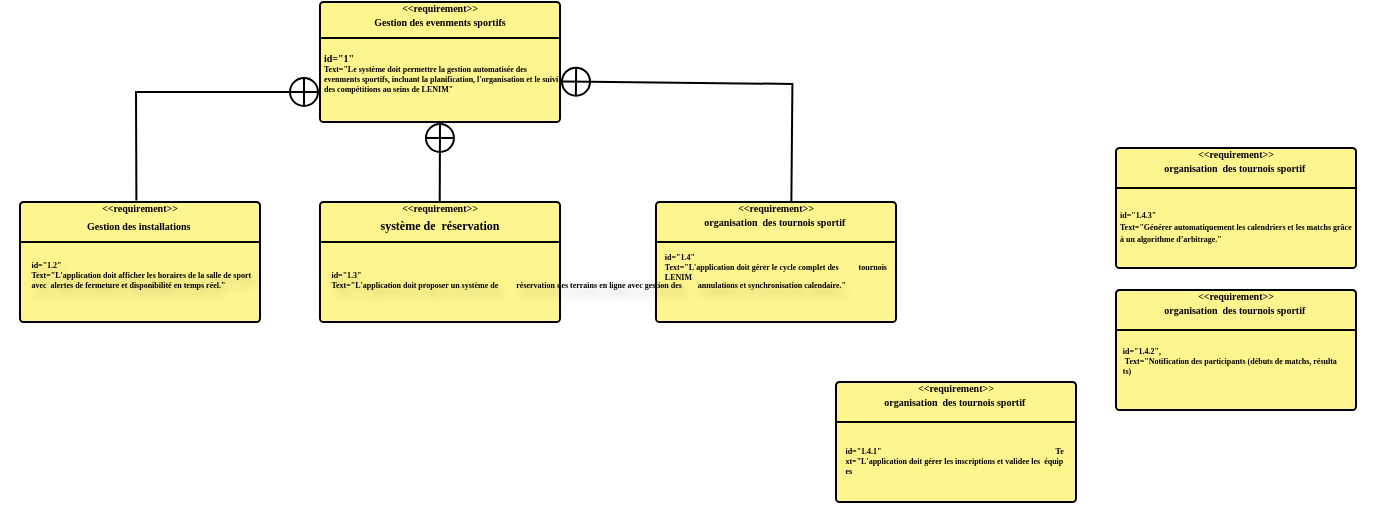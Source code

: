 <mxfile version="26.2.6">
  <diagram id="C5RBs43oDa-KdzZeNtuy" name="Page-1">
    <mxGraphModel dx="500" dy="240" grid="1" gridSize="10" guides="1" tooltips="1" connect="1" arrows="1" fold="1" page="1" pageScale="1" pageWidth="827" pageHeight="1169" math="0" shadow="0">
      <root>
        <mxCell id="WIyWlLk6GJQsqaUBKTNV-0" />
        <mxCell id="WIyWlLk6GJQsqaUBKTNV-1" parent="WIyWlLk6GJQsqaUBKTNV-0" />
        <mxCell id="aKO-nOTtExuXH8D4YMzO-0" value="" style="rounded=1;whiteSpace=wrap;html=1;arcSize=3;strokeColor=default;fillColor=#FFF58E;" vertex="1" parent="WIyWlLk6GJQsqaUBKTNV-1">
          <mxGeometry x="322" y="60" width="120" height="60" as="geometry" />
        </mxCell>
        <mxCell id="aKO-nOTtExuXH8D4YMzO-1" value="" style="endArrow=none;html=1;rounded=0;exitX=0;exitY=0.25;exitDx=0;exitDy=0;entryX=1;entryY=0.25;entryDx=0;entryDy=0;" edge="1" parent="WIyWlLk6GJQsqaUBKTNV-1">
          <mxGeometry width="50" height="50" relative="1" as="geometry">
            <mxPoint x="322.0" y="78" as="sourcePoint" />
            <mxPoint x="442" y="78" as="targetPoint" />
          </mxGeometry>
        </mxCell>
        <UserObject label="&lt;span data-lucid-content=&quot;{&amp;quot;t&amp;quot;:&amp;quot;&lt;&lt;requirement&gt;&gt;&amp;quot;,&amp;quot;m&amp;quot;:[{&amp;quot;s&amp;quot;:0,&amp;quot;n&amp;quot;:&amp;quot;b&amp;quot;,&amp;quot;v&amp;quot;:true,&amp;quot;e&amp;quot;:15},{&amp;quot;s&amp;quot;:0,&amp;quot;n&amp;quot;:&amp;quot;f&amp;quot;,&amp;quot;v&amp;quot;:&amp;quot;Gentium Basic&amp;quot;,&amp;quot;e&amp;quot;:15},{&amp;quot;s&amp;quot;:0,&amp;quot;n&amp;quot;:&amp;quot;fc&amp;quot;,&amp;quot;v&amp;quot;:&amp;quot;Bold&amp;quot;,&amp;quot;e&amp;quot;:15},{&amp;quot;s&amp;quot;:0,&amp;quot;n&amp;quot;:&amp;quot;fid&amp;quot;,&amp;quot;v&amp;quot;:653,&amp;quot;e&amp;quot;:15},{&amp;quot;s&amp;quot;:0,&amp;quot;n&amp;quot;:&amp;quot;fsp&amp;quot;,&amp;quot;v&amp;quot;:&amp;quot;ss_presetShapeStyle1_textStyle&amp;quot;,&amp;quot;e&amp;quot;:15},{&amp;quot;s&amp;quot;:0,&amp;quot;n&amp;quot;:&amp;quot;s&amp;quot;,&amp;quot;v&amp;quot;:8.889,&amp;quot;e&amp;quot;:15}]}&quot; data-lucid-type=&quot;application/vnd.lucid.text&quot;&gt;&lt;span style=&quot;font-weight: bold;&quot;&gt;&amp;lt;&amp;lt;requirement&amp;gt;&amp;gt;&lt;/span&gt;&lt;/span&gt;" id="aKO-nOTtExuXH8D4YMzO-2">
          <mxCell style="text;whiteSpace=wrap;html=1;fontFamily=Georgia;verticalAlign=middle;align=center;fontSize=5;" vertex="1" parent="WIyWlLk6GJQsqaUBKTNV-1">
            <mxGeometry x="352" y="63" width="60" as="geometry" />
          </mxCell>
        </UserObject>
        <UserObject label="&lt;span data-lucid-content=&quot;{&amp;quot;t&amp;quot;:&amp;quot;Gestion des evenments  sportifs&amp;quot;,&amp;quot;m&amp;quot;:[{&amp;quot;s&amp;quot;:0,&amp;quot;n&amp;quot;:&amp;quot;fc&amp;quot;,&amp;quot;v&amp;quot;:&amp;quot;Bold&amp;quot;,&amp;quot;e&amp;quot;:31},{&amp;quot;s&amp;quot;:0,&amp;quot;n&amp;quot;:&amp;quot;fid&amp;quot;,&amp;quot;v&amp;quot;:653,&amp;quot;e&amp;quot;:31},{&amp;quot;s&amp;quot;:0,&amp;quot;n&amp;quot;:&amp;quot;fsp&amp;quot;,&amp;quot;v&amp;quot;:&amp;quot;ss_presetShapeStyle1_textStyle&amp;quot;,&amp;quot;e&amp;quot;:31},{&amp;quot;s&amp;quot;:0,&amp;quot;n&amp;quot;:&amp;quot;b&amp;quot;,&amp;quot;v&amp;quot;:true,&amp;quot;e&amp;quot;:31},{&amp;quot;s&amp;quot;:0,&amp;quot;n&amp;quot;:&amp;quot;f&amp;quot;,&amp;quot;v&amp;quot;:&amp;quot;Gentium Basic&amp;quot;,&amp;quot;e&amp;quot;:31},{&amp;quot;s&amp;quot;:0,&amp;quot;n&amp;quot;:&amp;quot;s&amp;quot;,&amp;quot;v&amp;quot;:8.889,&amp;quot;e&amp;quot;:31},{&amp;quot;s&amp;quot;:0,&amp;quot;n&amp;quot;:&amp;quot;c&amp;quot;,&amp;quot;v&amp;quot;:&amp;quot;#000000ff&amp;quot;,&amp;quot;e&amp;quot;:12},{&amp;quot;s&amp;quot;:22,&amp;quot;n&amp;quot;:&amp;quot;c&amp;quot;,&amp;quot;v&amp;quot;:&amp;quot;#000000ff&amp;quot;,&amp;quot;e&amp;quot;:31}]}&quot; data-lucid-type=&quot;application/vnd.lucid.text&quot;&gt;&lt;span style=&quot;font-weight: bold;&quot;&gt;Gestion des &lt;/span&gt;&lt;span style=&quot;font-weight: bold;&quot;&gt;evenments &lt;/span&gt;&lt;span style=&quot;font-weight: bold;&quot;&gt; sportifs&lt;/span&gt;&lt;/span&gt;" id="aKO-nOTtExuXH8D4YMzO-3">
          <mxCell style="text;whiteSpace=wrap;html=1;fontFamily=Georgia;verticalAlign=middle;align=center;fontSize=5;" vertex="1" parent="WIyWlLk6GJQsqaUBKTNV-1">
            <mxGeometry x="322" y="70" width="120" as="geometry" />
          </mxCell>
        </UserObject>
        <UserObject label="&lt;div&gt;&lt;span data-lucid-content=&quot;{&amp;quot;t&amp;quot;:&amp;quot;Text=\&amp;quot;Le système doit permettre la gestion automatisée des evenments sportifs, incluant la planification, l&#39;organisation et le suivi des compétitions au seins de LENIM\&amp;quot;&amp;quot;,&amp;quot;m&amp;quot;:[{&amp;quot;s&amp;quot;:0,&amp;quot;n&amp;quot;:&amp;quot;a&amp;quot;,&amp;quot;v&amp;quot;:&amp;quot;left&amp;quot;},{&amp;quot;s&amp;quot;:0,&amp;quot;n&amp;quot;:&amp;quot;s&amp;quot;,&amp;quot;v&amp;quot;:6.667,&amp;quot;e&amp;quot;:168},{&amp;quot;s&amp;quot;:0,&amp;quot;n&amp;quot;:&amp;quot;fc&amp;quot;,&amp;quot;v&amp;quot;:&amp;quot;Bold&amp;quot;,&amp;quot;e&amp;quot;:168},{&amp;quot;s&amp;quot;:0,&amp;quot;n&amp;quot;:&amp;quot;f&amp;quot;,&amp;quot;v&amp;quot;:&amp;quot;Bergamo Std&amp;quot;,&amp;quot;e&amp;quot;:168},{&amp;quot;s&amp;quot;:0,&amp;quot;n&amp;quot;:&amp;quot;b&amp;quot;,&amp;quot;v&amp;quot;:true,&amp;quot;e&amp;quot;:168},{&amp;quot;s&amp;quot;:0,&amp;quot;n&amp;quot;:&amp;quot;fid&amp;quot;,&amp;quot;v&amp;quot;:219,&amp;quot;e&amp;quot;:168}]}&quot; data-lucid-type=&quot;application/vnd.lucid.text&quot;&gt;&lt;font style=&quot;font-size: 5px;&quot;&gt;&lt;span style=&quot;&quot; data-lucid-content=&quot;{&amp;quot;t&amp;quot;:&amp;quot;id=\&amp;quot;1\&amp;quot;&amp;quot;,&amp;quot;m&amp;quot;:[{&amp;quot;s&amp;quot;:0,&amp;quot;n&amp;quot;:&amp;quot;a&amp;quot;,&amp;quot;v&amp;quot;:&amp;quot;left&amp;quot;},{&amp;quot;s&amp;quot;:0,&amp;quot;n&amp;quot;:&amp;quot;b&amp;quot;,&amp;quot;v&amp;quot;:true,&amp;quot;e&amp;quot;:6},{&amp;quot;s&amp;quot;:0,&amp;quot;n&amp;quot;:&amp;quot;f&amp;quot;,&amp;quot;v&amp;quot;:&amp;quot;Gentium Basic&amp;quot;,&amp;quot;e&amp;quot;:6},{&amp;quot;s&amp;quot;:0,&amp;quot;n&amp;quot;:&amp;quot;fc&amp;quot;,&amp;quot;v&amp;quot;:&amp;quot;Bold&amp;quot;,&amp;quot;e&amp;quot;:6},{&amp;quot;s&amp;quot;:0,&amp;quot;n&amp;quot;:&amp;quot;fid&amp;quot;,&amp;quot;v&amp;quot;:653,&amp;quot;e&amp;quot;:6},{&amp;quot;s&amp;quot;:0,&amp;quot;n&amp;quot;:&amp;quot;fsp&amp;quot;,&amp;quot;v&amp;quot;:&amp;quot;ss_presetShapeStyle1_textStyle&amp;quot;,&amp;quot;e&amp;quot;:6},{&amp;quot;s&amp;quot;:0,&amp;quot;n&amp;quot;:&amp;quot;s&amp;quot;,&amp;quot;v&amp;quot;:6.667,&amp;quot;e&amp;quot;:6}]}&quot; data-lucid-type=&quot;application/vnd.lucid.text&quot;&gt;&lt;span style=&quot;font-weight: bold;&quot;&gt;&lt;font style=&quot;&quot;&gt;id=&quot;1&quot;&lt;/font&gt;&lt;/span&gt;&lt;/span&gt;&lt;span style=&quot;font-weight: bold;&quot;&gt;&lt;/span&gt;&lt;/font&gt;&lt;/span&gt;&lt;/div&gt;&lt;span data-lucid-content=&quot;{&amp;quot;t&amp;quot;:&amp;quot;Text=\&amp;quot;Le système doit permettre la gestion automatisée des evenments sportifs, incluant la planification, l&#39;organisation et le suivi des compétitions au seins de LENIM\&amp;quot;&amp;quot;,&amp;quot;m&amp;quot;:[{&amp;quot;s&amp;quot;:0,&amp;quot;n&amp;quot;:&amp;quot;a&amp;quot;,&amp;quot;v&amp;quot;:&amp;quot;left&amp;quot;},{&amp;quot;s&amp;quot;:0,&amp;quot;n&amp;quot;:&amp;quot;s&amp;quot;,&amp;quot;v&amp;quot;:6.667,&amp;quot;e&amp;quot;:168},{&amp;quot;s&amp;quot;:0,&amp;quot;n&amp;quot;:&amp;quot;fc&amp;quot;,&amp;quot;v&amp;quot;:&amp;quot;Bold&amp;quot;,&amp;quot;e&amp;quot;:168},{&amp;quot;s&amp;quot;:0,&amp;quot;n&amp;quot;:&amp;quot;f&amp;quot;,&amp;quot;v&amp;quot;:&amp;quot;Bergamo Std&amp;quot;,&amp;quot;e&amp;quot;:168},{&amp;quot;s&amp;quot;:0,&amp;quot;n&amp;quot;:&amp;quot;b&amp;quot;,&amp;quot;v&amp;quot;:true,&amp;quot;e&amp;quot;:168},{&amp;quot;s&amp;quot;:0,&amp;quot;n&amp;quot;:&amp;quot;fid&amp;quot;,&amp;quot;v&amp;quot;:219,&amp;quot;e&amp;quot;:168}]}&quot; data-lucid-type=&quot;application/vnd.lucid.text&quot;&gt;&lt;span style=&quot;font-weight: bold;&quot;&gt;Text=&quot;Le système doit permettre la gestion automatisée des evenments sportifs, incluant la planification, l&#39;organisation et le suivi des compétitions au seins de LENIM&quot;&lt;/span&gt;&lt;/span&gt;" id="aKO-nOTtExuXH8D4YMzO-4">
          <mxCell style="text;whiteSpace=wrap;html=1;fontFamily=Georgia;verticalAlign=middle;align=left;fontSize=4;" vertex="1" parent="WIyWlLk6GJQsqaUBKTNV-1">
            <mxGeometry x="322" y="96" width="120" as="geometry" />
          </mxCell>
        </UserObject>
        <mxCell id="aKO-nOTtExuXH8D4YMzO-30" value="" style="endArrow=none;html=1;rounded=0;exitX=0;exitY=0.25;exitDx=0;exitDy=0;entryX=1;entryY=0.25;entryDx=0;entryDy=0;" edge="1" parent="WIyWlLk6GJQsqaUBKTNV-1">
          <mxGeometry width="50" height="50" relative="1" as="geometry">
            <mxPoint x="490" y="178" as="sourcePoint" />
            <mxPoint x="610" y="178" as="targetPoint" />
          </mxGeometry>
        </mxCell>
        <mxCell id="aKO-nOTtExuXH8D4YMzO-31" value="" style="rounded=1;whiteSpace=wrap;html=1;arcSize=3;strokeColor=default;fillColor=#FFF58E;" vertex="1" parent="WIyWlLk6GJQsqaUBKTNV-1">
          <mxGeometry x="490" y="160" width="120" height="60" as="geometry" />
        </mxCell>
        <UserObject label="&lt;span data-lucid-content=&quot;{&amp;quot;t&amp;quot;:&amp;quot;&lt;&lt;requirement&gt;&gt;&amp;quot;,&amp;quot;m&amp;quot;:[{&amp;quot;s&amp;quot;:0,&amp;quot;n&amp;quot;:&amp;quot;b&amp;quot;,&amp;quot;v&amp;quot;:true,&amp;quot;e&amp;quot;:15},{&amp;quot;s&amp;quot;:0,&amp;quot;n&amp;quot;:&amp;quot;f&amp;quot;,&amp;quot;v&amp;quot;:&amp;quot;Gentium Basic&amp;quot;,&amp;quot;e&amp;quot;:15},{&amp;quot;s&amp;quot;:0,&amp;quot;n&amp;quot;:&amp;quot;fc&amp;quot;,&amp;quot;v&amp;quot;:&amp;quot;Bold&amp;quot;,&amp;quot;e&amp;quot;:15},{&amp;quot;s&amp;quot;:0,&amp;quot;n&amp;quot;:&amp;quot;fid&amp;quot;,&amp;quot;v&amp;quot;:653,&amp;quot;e&amp;quot;:15},{&amp;quot;s&amp;quot;:0,&amp;quot;n&amp;quot;:&amp;quot;fsp&amp;quot;,&amp;quot;v&amp;quot;:&amp;quot;ss_presetShapeStyle1_textStyle&amp;quot;,&amp;quot;e&amp;quot;:15},{&amp;quot;s&amp;quot;:0,&amp;quot;n&amp;quot;:&amp;quot;s&amp;quot;,&amp;quot;v&amp;quot;:8.889,&amp;quot;e&amp;quot;:15}]}&quot; data-lucid-type=&quot;application/vnd.lucid.text&quot;&gt;&lt;span style=&quot;font-weight: bold;&quot;&gt;&amp;lt;&amp;lt;requirement&amp;gt;&amp;gt;&lt;/span&gt;&lt;/span&gt;" id="aKO-nOTtExuXH8D4YMzO-32">
          <mxCell style="text;whiteSpace=wrap;html=1;fontFamily=Georgia;verticalAlign=middle;align=center;fontSize=5;" vertex="1" parent="WIyWlLk6GJQsqaUBKTNV-1">
            <mxGeometry x="520" y="163" width="60" as="geometry" />
          </mxCell>
        </UserObject>
        <UserObject label="&lt;b&gt;organisation&amp;nbsp; des tournois sportif&amp;nbsp;&lt;/b&gt;" id="aKO-nOTtExuXH8D4YMzO-33">
          <mxCell style="text;whiteSpace=wrap;html=1;fontFamily=Georgia;verticalAlign=middle;align=center;fontSize=5;" vertex="1" parent="WIyWlLk6GJQsqaUBKTNV-1">
            <mxGeometry x="490" y="170" width="120" as="geometry" />
          </mxCell>
        </UserObject>
        <UserObject label="&lt;div style=&quot;overflow: auto; padding: 9.144px 13.716px; text-wrap-mode: wrap; word-break: break-all; margin-top: 0px !important; margin-bottom: 0px !important;&quot;&gt;&lt;div style=&quot;overflow: auto; padding: 9.144px 13.716px; text-wrap-mode: wrap; word-break: break-all; margin-top: 0px !important; margin-bottom: 0px !important;&quot;&gt;id=&quot;1.4&quot;&lt;br&gt;Text=&quot;L&#39;application doit gérer le cycle complet des&amp;nbsp; &amp;nbsp; &amp;nbsp; &amp;nbsp; &amp;nbsp; tournois LENIM&lt;/div&gt;&lt;/div&gt;" id="aKO-nOTtExuXH8D4YMzO-34">
          <mxCell style="text;whiteSpace=wrap;html=1;fontFamily=Georgia;verticalAlign=middle;align=left;fontSize=4;fontColor=default;fontStyle=1" vertex="1" parent="WIyWlLk6GJQsqaUBKTNV-1">
            <mxGeometry x="465" y="182" width="170" height="22" as="geometry" />
          </mxCell>
        </UserObject>
        <mxCell id="aKO-nOTtExuXH8D4YMzO-35" value="" style="endArrow=none;html=1;rounded=0;exitX=0;exitY=0.25;exitDx=0;exitDy=0;entryX=1;entryY=0.25;entryDx=0;entryDy=0;" edge="1" parent="WIyWlLk6GJQsqaUBKTNV-1">
          <mxGeometry width="50" height="50" relative="1" as="geometry">
            <mxPoint x="490" y="180" as="sourcePoint" />
            <mxPoint x="610" y="180" as="targetPoint" />
          </mxGeometry>
        </mxCell>
        <mxCell id="aKO-nOTtExuXH8D4YMzO-36" value="" style="endArrow=none;html=1;rounded=0;exitX=0;exitY=0.25;exitDx=0;exitDy=0;entryX=1;entryY=0.25;entryDx=0;entryDy=0;" edge="1" parent="WIyWlLk6GJQsqaUBKTNV-1">
          <mxGeometry width="50" height="50" relative="1" as="geometry">
            <mxPoint x="322" y="178" as="sourcePoint" />
            <mxPoint x="442" y="178" as="targetPoint" />
          </mxGeometry>
        </mxCell>
        <mxCell id="aKO-nOTtExuXH8D4YMzO-37" value="" style="rounded=1;whiteSpace=wrap;html=1;arcSize=3;strokeColor=default;fillColor=#FFF58E;" vertex="1" parent="WIyWlLk6GJQsqaUBKTNV-1">
          <mxGeometry x="322" y="160" width="120" height="60" as="geometry" />
        </mxCell>
        <UserObject label="&lt;span data-lucid-content=&quot;{&amp;quot;t&amp;quot;:&amp;quot;&lt;&lt;requirement&gt;&gt;&amp;quot;,&amp;quot;m&amp;quot;:[{&amp;quot;s&amp;quot;:0,&amp;quot;n&amp;quot;:&amp;quot;b&amp;quot;,&amp;quot;v&amp;quot;:true,&amp;quot;e&amp;quot;:15},{&amp;quot;s&amp;quot;:0,&amp;quot;n&amp;quot;:&amp;quot;f&amp;quot;,&amp;quot;v&amp;quot;:&amp;quot;Gentium Basic&amp;quot;,&amp;quot;e&amp;quot;:15},{&amp;quot;s&amp;quot;:0,&amp;quot;n&amp;quot;:&amp;quot;fc&amp;quot;,&amp;quot;v&amp;quot;:&amp;quot;Bold&amp;quot;,&amp;quot;e&amp;quot;:15},{&amp;quot;s&amp;quot;:0,&amp;quot;n&amp;quot;:&amp;quot;fid&amp;quot;,&amp;quot;v&amp;quot;:653,&amp;quot;e&amp;quot;:15},{&amp;quot;s&amp;quot;:0,&amp;quot;n&amp;quot;:&amp;quot;fsp&amp;quot;,&amp;quot;v&amp;quot;:&amp;quot;ss_presetShapeStyle1_textStyle&amp;quot;,&amp;quot;e&amp;quot;:15},{&amp;quot;s&amp;quot;:0,&amp;quot;n&amp;quot;:&amp;quot;s&amp;quot;,&amp;quot;v&amp;quot;:8.889,&amp;quot;e&amp;quot;:15}]}&quot; data-lucid-type=&quot;application/vnd.lucid.text&quot;&gt;&lt;span style=&quot;font-weight: bold;&quot;&gt;&amp;lt;&amp;lt;requirement&amp;gt;&amp;gt;&lt;/span&gt;&lt;/span&gt;" id="aKO-nOTtExuXH8D4YMzO-38">
          <mxCell style="text;whiteSpace=wrap;html=1;fontFamily=Georgia;verticalAlign=middle;align=center;fontSize=5;" vertex="1" parent="WIyWlLk6GJQsqaUBKTNV-1">
            <mxGeometry x="352" y="163" width="60" as="geometry" />
          </mxCell>
        </UserObject>
        <UserObject label="&lt;pre style=&quot;text-align: left; overflow: auto; padding: 9.144px 13.716px; text-wrap-mode: wrap; word-break: break-all; margin-top: 0px !important; margin-bottom: 0px !important;&quot;&gt;&lt;font face=&quot;Georgia&quot;&gt;&lt;b&gt;système de  réservation&lt;/b&gt;&lt;/font&gt;&lt;/pre&gt;" id="aKO-nOTtExuXH8D4YMzO-39">
          <mxCell style="text;whiteSpace=wrap;html=1;fontFamily=Georgia;verticalAlign=middle;align=center;fontSize=6;" vertex="1" parent="WIyWlLk6GJQsqaUBKTNV-1">
            <mxGeometry x="322" y="172" width="120" as="geometry" />
          </mxCell>
        </UserObject>
        <mxCell id="aKO-nOTtExuXH8D4YMzO-41" value="" style="endArrow=none;html=1;rounded=0;exitX=0;exitY=0.25;exitDx=0;exitDy=0;entryX=1;entryY=0.25;entryDx=0;entryDy=0;" edge="1" parent="WIyWlLk6GJQsqaUBKTNV-1">
          <mxGeometry width="50" height="50" relative="1" as="geometry">
            <mxPoint x="322" y="180" as="sourcePoint" />
            <mxPoint x="442" y="180" as="targetPoint" />
          </mxGeometry>
        </mxCell>
        <mxCell id="aKO-nOTtExuXH8D4YMzO-44" value="&lt;br&gt;&lt;div&gt;&lt;pre style=&quot;overflow: auto; padding: 9.144px 13.716px; text-wrap-mode: wrap; word-break: break-all; margin-top: 0px !important; margin-bottom: 0px !important;&quot;&gt;&lt;font face=&quot;Georgia&quot;&gt;&lt;b&gt;&lt;span&gt;&lt;br&gt;id=&quot;1.3&quot;&lt;br&gt;&lt;/span&gt;Text=&quot;L&#39;application doit proposer un système de         réservation des terrains en ligne avec gestion des        &lt;/b&gt;&lt;/font&gt;&lt;b style=&quot;white-space-collapse: collapse; background-color: transparent; color: light-dark(rgb(0, 0, 0), rgb(255, 255, 255)); font-family: Georgia;&quot;&gt;annulations et synchronisation calendaire.&quot;&lt;/b&gt;&lt;/pre&gt;&lt;div&gt;&lt;br style=&quot;font-family: Georgia;&quot;&gt;&lt;/div&gt;&lt;/div&gt;" style="text;html=1;align=left;verticalAlign=middle;whiteSpace=wrap;rounded=0;textShadow=1;fontColor=default;fontSize=4;" vertex="1" parent="WIyWlLk6GJQsqaUBKTNV-1">
          <mxGeometry x="312" y="182" width="140" height="30" as="geometry" />
        </mxCell>
        <mxCell id="aKO-nOTtExuXH8D4YMzO-57" value="" style="endArrow=none;html=1;rounded=0;exitX=0;exitY=0.25;exitDx=0;exitDy=0;entryX=1;entryY=0.25;entryDx=0;entryDy=0;" edge="1" parent="WIyWlLk6GJQsqaUBKTNV-1">
          <mxGeometry width="50" height="50" relative="1" as="geometry">
            <mxPoint x="172" y="178" as="sourcePoint" />
            <mxPoint x="292" y="178" as="targetPoint" />
          </mxGeometry>
        </mxCell>
        <mxCell id="aKO-nOTtExuXH8D4YMzO-58" value="" style="rounded=1;whiteSpace=wrap;html=1;arcSize=3;strokeColor=default;fillColor=#FFF58E;" vertex="1" parent="WIyWlLk6GJQsqaUBKTNV-1">
          <mxGeometry x="172" y="160" width="120" height="60" as="geometry" />
        </mxCell>
        <UserObject label="&lt;span data-lucid-content=&quot;{&amp;quot;t&amp;quot;:&amp;quot;&lt;&lt;requirement&gt;&gt;&amp;quot;,&amp;quot;m&amp;quot;:[{&amp;quot;s&amp;quot;:0,&amp;quot;n&amp;quot;:&amp;quot;b&amp;quot;,&amp;quot;v&amp;quot;:true,&amp;quot;e&amp;quot;:15},{&amp;quot;s&amp;quot;:0,&amp;quot;n&amp;quot;:&amp;quot;f&amp;quot;,&amp;quot;v&amp;quot;:&amp;quot;Gentium Basic&amp;quot;,&amp;quot;e&amp;quot;:15},{&amp;quot;s&amp;quot;:0,&amp;quot;n&amp;quot;:&amp;quot;fc&amp;quot;,&amp;quot;v&amp;quot;:&amp;quot;Bold&amp;quot;,&amp;quot;e&amp;quot;:15},{&amp;quot;s&amp;quot;:0,&amp;quot;n&amp;quot;:&amp;quot;fid&amp;quot;,&amp;quot;v&amp;quot;:653,&amp;quot;e&amp;quot;:15},{&amp;quot;s&amp;quot;:0,&amp;quot;n&amp;quot;:&amp;quot;fsp&amp;quot;,&amp;quot;v&amp;quot;:&amp;quot;ss_presetShapeStyle1_textStyle&amp;quot;,&amp;quot;e&amp;quot;:15},{&amp;quot;s&amp;quot;:0,&amp;quot;n&amp;quot;:&amp;quot;s&amp;quot;,&amp;quot;v&amp;quot;:8.889,&amp;quot;e&amp;quot;:15}]}&quot; data-lucid-type=&quot;application/vnd.lucid.text&quot;&gt;&lt;span style=&quot;font-weight: bold;&quot;&gt;&amp;lt;&amp;lt;requirement&amp;gt;&amp;gt;&lt;/span&gt;&lt;/span&gt;" id="aKO-nOTtExuXH8D4YMzO-59">
          <mxCell style="text;whiteSpace=wrap;html=1;fontFamily=Georgia;verticalAlign=middle;align=center;fontSize=5;" vertex="1" parent="WIyWlLk6GJQsqaUBKTNV-1">
            <mxGeometry x="202" y="163" width="60" as="geometry" />
          </mxCell>
        </UserObject>
        <UserObject label="&lt;font&gt;&lt;span data-lucid-content=&quot;{&amp;quot;t&amp;quot;:&amp;quot;Gestion des evenments  sportifs&amp;quot;,&amp;quot;m&amp;quot;:[{&amp;quot;s&amp;quot;:0,&amp;quot;n&amp;quot;:&amp;quot;fc&amp;quot;,&amp;quot;v&amp;quot;:&amp;quot;Bold&amp;quot;,&amp;quot;e&amp;quot;:31},{&amp;quot;s&amp;quot;:0,&amp;quot;n&amp;quot;:&amp;quot;fid&amp;quot;,&amp;quot;v&amp;quot;:653,&amp;quot;e&amp;quot;:31},{&amp;quot;s&amp;quot;:0,&amp;quot;n&amp;quot;:&amp;quot;fsp&amp;quot;,&amp;quot;v&amp;quot;:&amp;quot;ss_presetShapeStyle1_textStyle&amp;quot;,&amp;quot;e&amp;quot;:31},{&amp;quot;s&amp;quot;:0,&amp;quot;n&amp;quot;:&amp;quot;b&amp;quot;,&amp;quot;v&amp;quot;:true,&amp;quot;e&amp;quot;:31},{&amp;quot;s&amp;quot;:0,&amp;quot;n&amp;quot;:&amp;quot;f&amp;quot;,&amp;quot;v&amp;quot;:&amp;quot;Gentium Basic&amp;quot;,&amp;quot;e&amp;quot;:31},{&amp;quot;s&amp;quot;:0,&amp;quot;n&amp;quot;:&amp;quot;s&amp;quot;,&amp;quot;v&amp;quot;:8.889,&amp;quot;e&amp;quot;:31},{&amp;quot;s&amp;quot;:0,&amp;quot;n&amp;quot;:&amp;quot;c&amp;quot;,&amp;quot;v&amp;quot;:&amp;quot;#000000ff&amp;quot;,&amp;quot;e&amp;quot;:12},{&amp;quot;s&amp;quot;:22,&amp;quot;n&amp;quot;:&amp;quot;c&amp;quot;,&amp;quot;v&amp;quot;:&amp;quot;#000000ff&amp;quot;,&amp;quot;e&amp;quot;:31}]}&quot; data-lucid-type=&quot;application/vnd.lucid.text&quot;&gt;&lt;span style=&quot;font-weight: bold;&quot;&gt;Gestion des&amp;nbsp;&lt;/span&gt;&lt;/span&gt;&lt;span style=&quot;font-weight: 700; text-align: left;&quot;&gt;installations&amp;nbsp;&lt;/span&gt;&lt;/font&gt;" id="aKO-nOTtExuXH8D4YMzO-60">
          <mxCell style="text;whiteSpace=wrap;html=1;fontFamily=Georgia;verticalAlign=middle;align=center;fontSize=5;" vertex="1" parent="WIyWlLk6GJQsqaUBKTNV-1">
            <mxGeometry x="172" y="172" width="120" as="geometry" />
          </mxCell>
        </UserObject>
        <mxCell id="aKO-nOTtExuXH8D4YMzO-61" value="" style="endArrow=none;html=1;rounded=0;exitX=0;exitY=0.25;exitDx=0;exitDy=0;entryX=1;entryY=0.25;entryDx=0;entryDy=0;" edge="1" parent="WIyWlLk6GJQsqaUBKTNV-1">
          <mxGeometry width="50" height="50" relative="1" as="geometry">
            <mxPoint x="172" y="180" as="sourcePoint" />
            <mxPoint x="292" y="180" as="targetPoint" />
          </mxGeometry>
        </mxCell>
        <mxCell id="aKO-nOTtExuXH8D4YMzO-62" value="&lt;div&gt;&lt;div&gt;&lt;div style=&quot;overflow: auto; padding: 9.144px 13.716px; text-wrap-mode: wrap; word-break: break-all; margin-top: 0px !important; margin-bottom: 0px !important;&quot;&gt;id=&quot;1.2&quot;&lt;br&gt;Text=&quot;L&#39;application doit afficher les horaires de la salle de sport avec&amp;nbsp; alertes de fermeture et disponibilité en temps réel.&quot;&lt;/div&gt;&lt;/div&gt;&lt;/div&gt;" style="text;html=1;align=left;verticalAlign=middle;whiteSpace=wrap;rounded=0;textShadow=1;fontColor=default;fontSize=4;fontFamily=Georgia;fontStyle=1" vertex="1" parent="WIyWlLk6GJQsqaUBKTNV-1">
          <mxGeometry x="162" y="187" width="140" height="20" as="geometry" />
        </mxCell>
        <mxCell id="aKO-nOTtExuXH8D4YMzO-63" value="" style="endArrow=circlePlus;html=1;rounded=0;exitX=0.5;exitY=0;exitDx=0;exitDy=0;entryX=0.5;entryY=1;entryDx=0;entryDy=0;endFill=0;" edge="1" parent="WIyWlLk6GJQsqaUBKTNV-1" target="aKO-nOTtExuXH8D4YMzO-0">
          <mxGeometry width="50" height="50" relative="1" as="geometry">
            <mxPoint x="381.87" y="160" as="sourcePoint" />
            <mxPoint x="381.87" y="120" as="targetPoint" />
          </mxGeometry>
        </mxCell>
        <mxCell id="aKO-nOTtExuXH8D4YMzO-64" value="" style="endArrow=circlePlus;html=1;rounded=0;exitX=0.485;exitY=-0.012;exitDx=0;exitDy=0;entryX=0;entryY=0.75;entryDx=0;entryDy=0;endFill=0;exitPerimeter=0;" edge="1" parent="WIyWlLk6GJQsqaUBKTNV-1" source="aKO-nOTtExuXH8D4YMzO-58" target="aKO-nOTtExuXH8D4YMzO-0">
          <mxGeometry width="50" height="50" relative="1" as="geometry">
            <mxPoint x="391.87" y="170" as="sourcePoint" />
            <mxPoint x="392" y="130" as="targetPoint" />
            <Array as="points">
              <mxPoint x="230" y="105" />
            </Array>
          </mxGeometry>
        </mxCell>
        <mxCell id="aKO-nOTtExuXH8D4YMzO-65" value="" style="endArrow=circlePlus;html=1;rounded=0;exitX=0.579;exitY=-0.016;exitDx=0;exitDy=0;entryX=1.015;entryY=0.647;entryDx=0;entryDy=0;endFill=0;entryPerimeter=0;exitPerimeter=0;" edge="1" parent="WIyWlLk6GJQsqaUBKTNV-1">
          <mxGeometry width="50" height="50" relative="1" as="geometry">
            <mxPoint x="557.68" y="160.0" as="sourcePoint" />
            <mxPoint x="442.0" y="99.78" as="targetPoint" />
            <Array as="points">
              <mxPoint x="558.2" y="100.96" />
            </Array>
          </mxGeometry>
        </mxCell>
        <mxCell id="aKO-nOTtExuXH8D4YMzO-66" value="" style="endArrow=none;html=1;rounded=0;exitX=0;exitY=0.25;exitDx=0;exitDy=0;entryX=1;entryY=0.25;entryDx=0;entryDy=0;" edge="1" parent="WIyWlLk6GJQsqaUBKTNV-1">
          <mxGeometry width="50" height="50" relative="1" as="geometry">
            <mxPoint x="580" y="268" as="sourcePoint" />
            <mxPoint x="700" y="268" as="targetPoint" />
          </mxGeometry>
        </mxCell>
        <mxCell id="aKO-nOTtExuXH8D4YMzO-67" value="" style="rounded=1;whiteSpace=wrap;html=1;arcSize=3;strokeColor=default;fillColor=#FFF58E;" vertex="1" parent="WIyWlLk6GJQsqaUBKTNV-1">
          <mxGeometry x="580" y="250" width="120" height="60" as="geometry" />
        </mxCell>
        <UserObject label="&lt;span data-lucid-content=&quot;{&amp;quot;t&amp;quot;:&amp;quot;&lt;&lt;requirement&gt;&gt;&amp;quot;,&amp;quot;m&amp;quot;:[{&amp;quot;s&amp;quot;:0,&amp;quot;n&amp;quot;:&amp;quot;b&amp;quot;,&amp;quot;v&amp;quot;:true,&amp;quot;e&amp;quot;:15},{&amp;quot;s&amp;quot;:0,&amp;quot;n&amp;quot;:&amp;quot;f&amp;quot;,&amp;quot;v&amp;quot;:&amp;quot;Gentium Basic&amp;quot;,&amp;quot;e&amp;quot;:15},{&amp;quot;s&amp;quot;:0,&amp;quot;n&amp;quot;:&amp;quot;fc&amp;quot;,&amp;quot;v&amp;quot;:&amp;quot;Bold&amp;quot;,&amp;quot;e&amp;quot;:15},{&amp;quot;s&amp;quot;:0,&amp;quot;n&amp;quot;:&amp;quot;fid&amp;quot;,&amp;quot;v&amp;quot;:653,&amp;quot;e&amp;quot;:15},{&amp;quot;s&amp;quot;:0,&amp;quot;n&amp;quot;:&amp;quot;fsp&amp;quot;,&amp;quot;v&amp;quot;:&amp;quot;ss_presetShapeStyle1_textStyle&amp;quot;,&amp;quot;e&amp;quot;:15},{&amp;quot;s&amp;quot;:0,&amp;quot;n&amp;quot;:&amp;quot;s&amp;quot;,&amp;quot;v&amp;quot;:8.889,&amp;quot;e&amp;quot;:15}]}&quot; data-lucid-type=&quot;application/vnd.lucid.text&quot;&gt;&lt;span style=&quot;font-weight: bold;&quot;&gt;&amp;lt;&amp;lt;requirement&amp;gt;&amp;gt;&lt;/span&gt;&lt;/span&gt;" id="aKO-nOTtExuXH8D4YMzO-68">
          <mxCell style="text;whiteSpace=wrap;html=1;fontFamily=Georgia;verticalAlign=middle;align=center;fontSize=5;" vertex="1" parent="WIyWlLk6GJQsqaUBKTNV-1">
            <mxGeometry x="610" y="253" width="60" as="geometry" />
          </mxCell>
        </UserObject>
        <UserObject label="&lt;b&gt;organisation&amp;nbsp; des tournois sportif&amp;nbsp;&lt;/b&gt;" id="aKO-nOTtExuXH8D4YMzO-69">
          <mxCell style="text;whiteSpace=wrap;html=1;fontFamily=Georgia;verticalAlign=middle;align=center;fontSize=5;" vertex="1" parent="WIyWlLk6GJQsqaUBKTNV-1">
            <mxGeometry x="580" y="260" width="120" as="geometry" />
          </mxCell>
        </UserObject>
        <mxCell id="aKO-nOTtExuXH8D4YMzO-70" value="" style="endArrow=none;html=1;rounded=0;exitX=0;exitY=0.25;exitDx=0;exitDy=0;entryX=1;entryY=0.25;entryDx=0;entryDy=0;" edge="1" parent="WIyWlLk6GJQsqaUBKTNV-1">
          <mxGeometry width="50" height="50" relative="1" as="geometry">
            <mxPoint x="580" y="270" as="sourcePoint" />
            <mxPoint x="700" y="270" as="targetPoint" />
          </mxGeometry>
        </mxCell>
        <UserObject label="&lt;div style=&quot;overflow: auto; padding: 9.144px 13.716px; text-wrap-mode: wrap; word-break: break-all; text-align: start; margin-top: 0px !important; margin-bottom: 0px !important;&quot;&gt;id=&quot;1.4.1&quot;&amp;nbsp; &amp;nbsp; &amp;nbsp; &amp;nbsp; &amp;nbsp; &amp;nbsp; &amp;nbsp; &amp;nbsp; &amp;nbsp; &amp;nbsp; &amp;nbsp; &amp;nbsp; &amp;nbsp; &amp;nbsp; &amp;nbsp; &amp;nbsp; &amp;nbsp; &amp;nbsp; &amp;nbsp; &amp;nbsp; &amp;nbsp; &amp;nbsp; &amp;nbsp; &amp;nbsp; &amp;nbsp; &amp;nbsp; &amp;nbsp; &amp;nbsp; &amp;nbsp; &amp;nbsp; &amp;nbsp; &amp;nbsp; &amp;nbsp; &amp;nbsp; &amp;nbsp; &amp;nbsp; &amp;nbsp; &amp;nbsp; &amp;nbsp; &amp;nbsp; &amp;nbsp; &amp;nbsp; &amp;nbsp; &amp;nbsp;T&lt;span style=&quot;background-color: transparent; color: light-dark(rgb(0, 0, 0), rgb(255, 255, 255));&quot;&gt;ext=&quot;&lt;/span&gt;L&#39;application doit gérer l&lt;span style=&quot;background-color: transparent; color: light-dark(rgb(0, 0, 0), rgb(255, 255, 255));&quot;&gt;es inscriptions et validee les&amp;nbsp; équipes&lt;/span&gt;&lt;/div&gt;" id="aKO-nOTtExuXH8D4YMzO-71">
          <mxCell style="text;whiteSpace=wrap;html=1;fontFamily=Georgia;verticalAlign=middle;align=center;fontSize=4;fontColor=default;fontStyle=1" vertex="1" parent="WIyWlLk6GJQsqaUBKTNV-1">
            <mxGeometry x="570" y="290" width="140" as="geometry" />
          </mxCell>
        </UserObject>
        <mxCell id="aKO-nOTtExuXH8D4YMzO-72" value="" style="endArrow=none;html=1;rounded=0;exitX=0;exitY=0.25;exitDx=0;exitDy=0;entryX=1;entryY=0.25;entryDx=0;entryDy=0;" edge="1" parent="WIyWlLk6GJQsqaUBKTNV-1">
          <mxGeometry width="50" height="50" relative="1" as="geometry">
            <mxPoint x="720" y="222" as="sourcePoint" />
            <mxPoint x="840" y="222" as="targetPoint" />
          </mxGeometry>
        </mxCell>
        <mxCell id="aKO-nOTtExuXH8D4YMzO-73" value="" style="rounded=1;whiteSpace=wrap;html=1;arcSize=3;strokeColor=default;fillColor=#FFF58E;" vertex="1" parent="WIyWlLk6GJQsqaUBKTNV-1">
          <mxGeometry x="720" y="204" width="120" height="60" as="geometry" />
        </mxCell>
        <UserObject label="&lt;span data-lucid-content=&quot;{&amp;quot;t&amp;quot;:&amp;quot;&lt;&lt;requirement&gt;&gt;&amp;quot;,&amp;quot;m&amp;quot;:[{&amp;quot;s&amp;quot;:0,&amp;quot;n&amp;quot;:&amp;quot;b&amp;quot;,&amp;quot;v&amp;quot;:true,&amp;quot;e&amp;quot;:15},{&amp;quot;s&amp;quot;:0,&amp;quot;n&amp;quot;:&amp;quot;f&amp;quot;,&amp;quot;v&amp;quot;:&amp;quot;Gentium Basic&amp;quot;,&amp;quot;e&amp;quot;:15},{&amp;quot;s&amp;quot;:0,&amp;quot;n&amp;quot;:&amp;quot;fc&amp;quot;,&amp;quot;v&amp;quot;:&amp;quot;Bold&amp;quot;,&amp;quot;e&amp;quot;:15},{&amp;quot;s&amp;quot;:0,&amp;quot;n&amp;quot;:&amp;quot;fid&amp;quot;,&amp;quot;v&amp;quot;:653,&amp;quot;e&amp;quot;:15},{&amp;quot;s&amp;quot;:0,&amp;quot;n&amp;quot;:&amp;quot;fsp&amp;quot;,&amp;quot;v&amp;quot;:&amp;quot;ss_presetShapeStyle1_textStyle&amp;quot;,&amp;quot;e&amp;quot;:15},{&amp;quot;s&amp;quot;:0,&amp;quot;n&amp;quot;:&amp;quot;s&amp;quot;,&amp;quot;v&amp;quot;:8.889,&amp;quot;e&amp;quot;:15}]}&quot; data-lucid-type=&quot;application/vnd.lucid.text&quot;&gt;&lt;span style=&quot;font-weight: bold;&quot;&gt;&amp;lt;&amp;lt;requirement&amp;gt;&amp;gt;&lt;/span&gt;&lt;/span&gt;" id="aKO-nOTtExuXH8D4YMzO-74">
          <mxCell style="text;whiteSpace=wrap;html=1;fontFamily=Georgia;verticalAlign=middle;align=center;fontSize=5;" vertex="1" parent="WIyWlLk6GJQsqaUBKTNV-1">
            <mxGeometry x="750" y="207" width="60" as="geometry" />
          </mxCell>
        </UserObject>
        <UserObject label="&lt;b&gt;organisation&amp;nbsp; des tournois sportif&amp;nbsp;&lt;/b&gt;" id="aKO-nOTtExuXH8D4YMzO-75">
          <mxCell style="text;whiteSpace=wrap;html=1;fontFamily=Georgia;verticalAlign=middle;align=center;fontSize=5;" vertex="1" parent="WIyWlLk6GJQsqaUBKTNV-1">
            <mxGeometry x="720" y="214" width="120" as="geometry" />
          </mxCell>
        </UserObject>
        <mxCell id="aKO-nOTtExuXH8D4YMzO-76" value="" style="endArrow=none;html=1;rounded=0;exitX=0;exitY=0.25;exitDx=0;exitDy=0;entryX=1;entryY=0.25;entryDx=0;entryDy=0;" edge="1" parent="WIyWlLk6GJQsqaUBKTNV-1">
          <mxGeometry width="50" height="50" relative="1" as="geometry">
            <mxPoint x="720" y="224" as="sourcePoint" />
            <mxPoint x="840" y="224" as="targetPoint" />
          </mxGeometry>
        </mxCell>
        <UserObject label="&lt;div style=&quot;overflow: auto; padding: 9.144px 13.716px; text-wrap-mode: wrap; word-break: break-all; text-align: start; margin-top: 0px !important; margin-bottom: 0px !important;&quot;&gt;&lt;div style=&quot;overflow: auto; padding: 9.144px 13.716px; text-wrap-mode: wrap; word-break: break-all; margin-top: 0px !important; margin-bottom: 0px !important;&quot;&gt;id=&quot;1.4.2&quot;,&amp;nbsp; &amp;nbsp; &amp;nbsp; &amp;nbsp; &amp;nbsp; &amp;nbsp; &amp;nbsp; &amp;nbsp; &amp;nbsp; &amp;nbsp; &amp;nbsp; &amp;nbsp; &amp;nbsp; &amp;nbsp; &amp;nbsp; &amp;nbsp; &amp;nbsp; &amp;nbsp; &amp;nbsp; &amp;nbsp; &amp;nbsp; &amp;nbsp; &amp;nbsp; &amp;nbsp; &amp;nbsp; &amp;nbsp; &amp;nbsp; &amp;nbsp; &amp;nbsp; &amp;nbsp; &amp;nbsp; &amp;nbsp; &amp;nbsp; &amp;nbsp; &amp;nbsp; &amp;nbsp; &amp;nbsp; &amp;nbsp; &amp;nbsp; &amp;nbsp; &amp;nbsp; &amp;nbsp; &amp;nbsp; &amp;nbsp;Text=&quot;Notification des participants (débuts de matchs, résultats)&lt;/div&gt;&lt;/div&gt;" id="aKO-nOTtExuXH8D4YMzO-77">
          <mxCell style="text;whiteSpace=wrap;html=1;fontFamily=Georgia;verticalAlign=middle;align=center;fontSize=4;fontColor=default;fontStyle=1;" vertex="1" parent="WIyWlLk6GJQsqaUBKTNV-1">
            <mxGeometry x="695" y="240" width="165" as="geometry" />
          </mxCell>
        </UserObject>
        <mxCell id="aKO-nOTtExuXH8D4YMzO-78" value="" style="endArrow=none;html=1;rounded=0;exitX=0;exitY=0.25;exitDx=0;exitDy=0;entryX=1;entryY=0.25;entryDx=0;entryDy=0;" edge="1" parent="WIyWlLk6GJQsqaUBKTNV-1">
          <mxGeometry width="50" height="50" relative="1" as="geometry">
            <mxPoint x="720" y="151" as="sourcePoint" />
            <mxPoint x="840" y="151" as="targetPoint" />
          </mxGeometry>
        </mxCell>
        <mxCell id="aKO-nOTtExuXH8D4YMzO-79" value="" style="rounded=1;whiteSpace=wrap;html=1;arcSize=3;strokeColor=default;fillColor=#FFF58E;" vertex="1" parent="WIyWlLk6GJQsqaUBKTNV-1">
          <mxGeometry x="720" y="133" width="120" height="60" as="geometry" />
        </mxCell>
        <UserObject label="&lt;span data-lucid-content=&quot;{&amp;quot;t&amp;quot;:&amp;quot;&lt;&lt;requirement&gt;&gt;&amp;quot;,&amp;quot;m&amp;quot;:[{&amp;quot;s&amp;quot;:0,&amp;quot;n&amp;quot;:&amp;quot;b&amp;quot;,&amp;quot;v&amp;quot;:true,&amp;quot;e&amp;quot;:15},{&amp;quot;s&amp;quot;:0,&amp;quot;n&amp;quot;:&amp;quot;f&amp;quot;,&amp;quot;v&amp;quot;:&amp;quot;Gentium Basic&amp;quot;,&amp;quot;e&amp;quot;:15},{&amp;quot;s&amp;quot;:0,&amp;quot;n&amp;quot;:&amp;quot;fc&amp;quot;,&amp;quot;v&amp;quot;:&amp;quot;Bold&amp;quot;,&amp;quot;e&amp;quot;:15},{&amp;quot;s&amp;quot;:0,&amp;quot;n&amp;quot;:&amp;quot;fid&amp;quot;,&amp;quot;v&amp;quot;:653,&amp;quot;e&amp;quot;:15},{&amp;quot;s&amp;quot;:0,&amp;quot;n&amp;quot;:&amp;quot;fsp&amp;quot;,&amp;quot;v&amp;quot;:&amp;quot;ss_presetShapeStyle1_textStyle&amp;quot;,&amp;quot;e&amp;quot;:15},{&amp;quot;s&amp;quot;:0,&amp;quot;n&amp;quot;:&amp;quot;s&amp;quot;,&amp;quot;v&amp;quot;:8.889,&amp;quot;e&amp;quot;:15}]}&quot; data-lucid-type=&quot;application/vnd.lucid.text&quot;&gt;&lt;span style=&quot;font-weight: bold;&quot;&gt;&amp;lt;&amp;lt;requirement&amp;gt;&amp;gt;&lt;/span&gt;&lt;/span&gt;" id="aKO-nOTtExuXH8D4YMzO-80">
          <mxCell style="text;whiteSpace=wrap;html=1;fontFamily=Georgia;verticalAlign=middle;align=center;fontSize=5;" vertex="1" parent="WIyWlLk6GJQsqaUBKTNV-1">
            <mxGeometry x="750" y="136" width="60" as="geometry" />
          </mxCell>
        </UserObject>
        <UserObject label="&lt;b&gt;organisation&amp;nbsp; des tournois sportif&amp;nbsp;&lt;/b&gt;" id="aKO-nOTtExuXH8D4YMzO-81">
          <mxCell style="text;whiteSpace=wrap;html=1;fontFamily=Georgia;verticalAlign=middle;align=center;fontSize=5;" vertex="1" parent="WIyWlLk6GJQsqaUBKTNV-1">
            <mxGeometry x="720" y="143" width="120" as="geometry" />
          </mxCell>
        </UserObject>
        <mxCell id="aKO-nOTtExuXH8D4YMzO-82" value="" style="endArrow=none;html=1;rounded=0;exitX=0;exitY=0.25;exitDx=0;exitDy=0;entryX=1;entryY=0.25;entryDx=0;entryDy=0;" edge="1" parent="WIyWlLk6GJQsqaUBKTNV-1">
          <mxGeometry width="50" height="50" relative="1" as="geometry">
            <mxPoint x="720" y="153" as="sourcePoint" />
            <mxPoint x="840" y="153" as="targetPoint" />
          </mxGeometry>
        </mxCell>
        <UserObject label="&lt;div&gt;&lt;b&gt;&lt;font style=&quot;font-size: 4px;&quot;&gt;id=&quot;1.4.3&quot;&lt;/font&gt;&lt;/b&gt;&lt;/div&gt;&lt;b&gt;&lt;font style=&quot;font-size: 4px;&quot;&gt;Text=&quot;Générer automatiquement les calendriers et les matchs grâce à un algorithme d’arbitrage.&quot;&lt;/font&gt;&lt;/b&gt;" id="aKO-nOTtExuXH8D4YMzO-83">
          <mxCell style="text;whiteSpace=wrap;html=1;fontFamily=Georgia;verticalAlign=middle;align=left;fontSize=5;" vertex="1" parent="WIyWlLk6GJQsqaUBKTNV-1">
            <mxGeometry x="720" y="172" width="120" as="geometry" />
          </mxCell>
        </UserObject>
      </root>
    </mxGraphModel>
  </diagram>
</mxfile>
